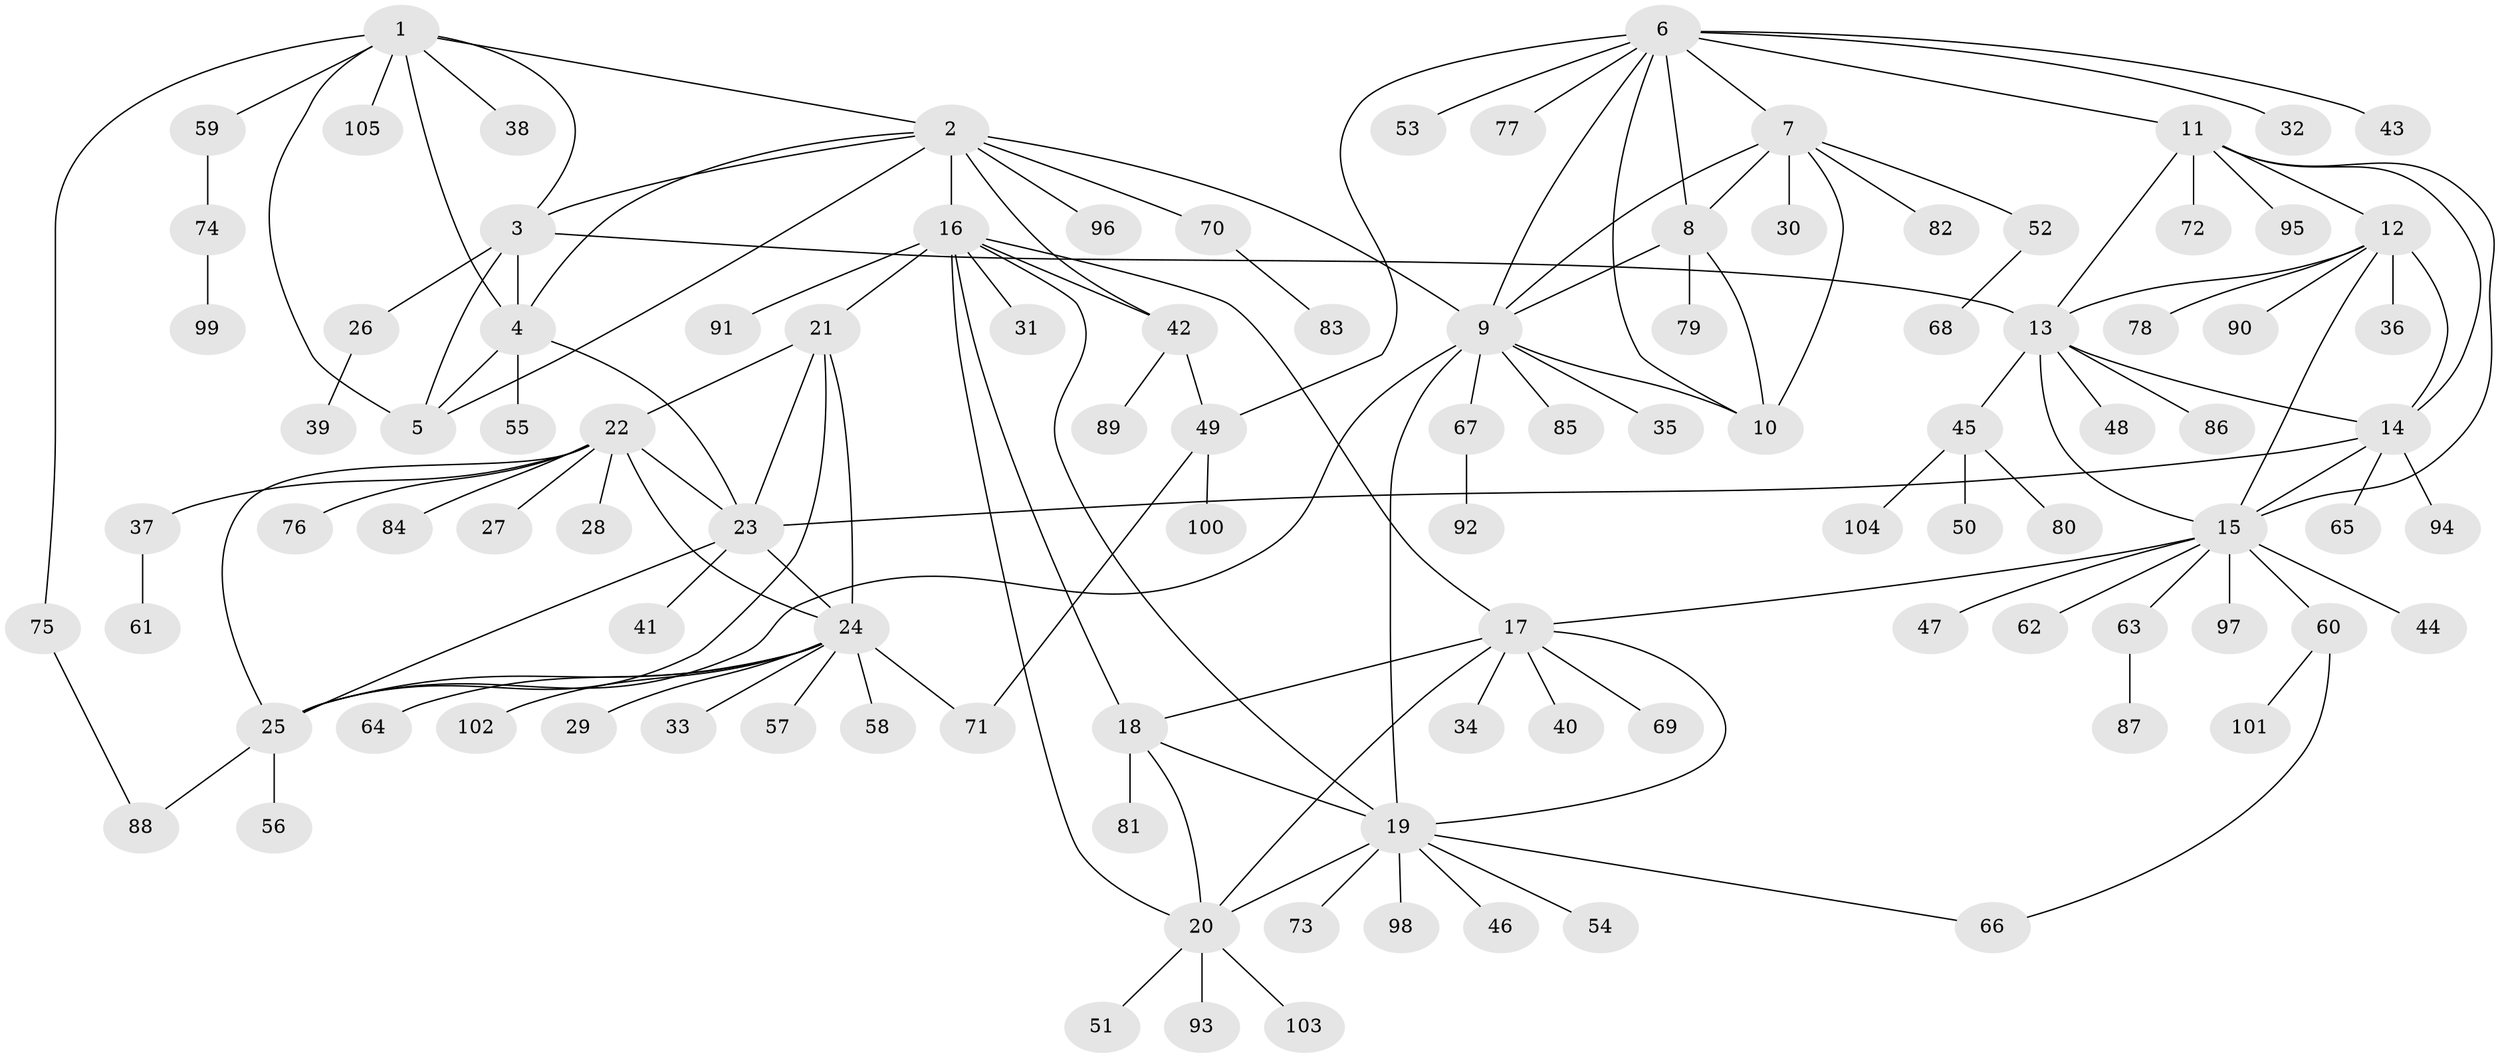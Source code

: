 // Generated by graph-tools (version 1.1) at 2025/16/03/09/25 04:16:07]
// undirected, 105 vertices, 145 edges
graph export_dot {
graph [start="1"]
  node [color=gray90,style=filled];
  1;
  2;
  3;
  4;
  5;
  6;
  7;
  8;
  9;
  10;
  11;
  12;
  13;
  14;
  15;
  16;
  17;
  18;
  19;
  20;
  21;
  22;
  23;
  24;
  25;
  26;
  27;
  28;
  29;
  30;
  31;
  32;
  33;
  34;
  35;
  36;
  37;
  38;
  39;
  40;
  41;
  42;
  43;
  44;
  45;
  46;
  47;
  48;
  49;
  50;
  51;
  52;
  53;
  54;
  55;
  56;
  57;
  58;
  59;
  60;
  61;
  62;
  63;
  64;
  65;
  66;
  67;
  68;
  69;
  70;
  71;
  72;
  73;
  74;
  75;
  76;
  77;
  78;
  79;
  80;
  81;
  82;
  83;
  84;
  85;
  86;
  87;
  88;
  89;
  90;
  91;
  92;
  93;
  94;
  95;
  96;
  97;
  98;
  99;
  100;
  101;
  102;
  103;
  104;
  105;
  1 -- 2;
  1 -- 3;
  1 -- 4;
  1 -- 5;
  1 -- 38;
  1 -- 59;
  1 -- 75;
  1 -- 105;
  2 -- 3;
  2 -- 4;
  2 -- 5;
  2 -- 9;
  2 -- 16;
  2 -- 42;
  2 -- 70;
  2 -- 96;
  3 -- 4;
  3 -- 5;
  3 -- 13;
  3 -- 26;
  4 -- 5;
  4 -- 23;
  4 -- 55;
  6 -- 7;
  6 -- 8;
  6 -- 9;
  6 -- 10;
  6 -- 11;
  6 -- 32;
  6 -- 43;
  6 -- 49;
  6 -- 53;
  6 -- 77;
  7 -- 8;
  7 -- 9;
  7 -- 10;
  7 -- 30;
  7 -- 52;
  7 -- 82;
  8 -- 9;
  8 -- 10;
  8 -- 79;
  9 -- 10;
  9 -- 19;
  9 -- 25;
  9 -- 35;
  9 -- 67;
  9 -- 85;
  11 -- 12;
  11 -- 13;
  11 -- 14;
  11 -- 15;
  11 -- 72;
  11 -- 95;
  12 -- 13;
  12 -- 14;
  12 -- 15;
  12 -- 36;
  12 -- 78;
  12 -- 90;
  13 -- 14;
  13 -- 15;
  13 -- 45;
  13 -- 48;
  13 -- 86;
  14 -- 15;
  14 -- 23;
  14 -- 65;
  14 -- 94;
  15 -- 17;
  15 -- 44;
  15 -- 47;
  15 -- 60;
  15 -- 62;
  15 -- 63;
  15 -- 97;
  16 -- 17;
  16 -- 18;
  16 -- 19;
  16 -- 20;
  16 -- 21;
  16 -- 31;
  16 -- 42;
  16 -- 91;
  17 -- 18;
  17 -- 19;
  17 -- 20;
  17 -- 34;
  17 -- 40;
  17 -- 69;
  18 -- 19;
  18 -- 20;
  18 -- 81;
  19 -- 20;
  19 -- 46;
  19 -- 54;
  19 -- 66;
  19 -- 73;
  19 -- 98;
  20 -- 51;
  20 -- 93;
  20 -- 103;
  21 -- 22;
  21 -- 23;
  21 -- 24;
  21 -- 25;
  22 -- 23;
  22 -- 24;
  22 -- 25;
  22 -- 27;
  22 -- 28;
  22 -- 37;
  22 -- 76;
  22 -- 84;
  23 -- 24;
  23 -- 25;
  23 -- 41;
  24 -- 25;
  24 -- 29;
  24 -- 33;
  24 -- 57;
  24 -- 58;
  24 -- 64;
  24 -- 71;
  24 -- 102;
  25 -- 56;
  25 -- 88;
  26 -- 39;
  37 -- 61;
  42 -- 49;
  42 -- 89;
  45 -- 50;
  45 -- 80;
  45 -- 104;
  49 -- 71;
  49 -- 100;
  52 -- 68;
  59 -- 74;
  60 -- 66;
  60 -- 101;
  63 -- 87;
  67 -- 92;
  70 -- 83;
  74 -- 99;
  75 -- 88;
}
